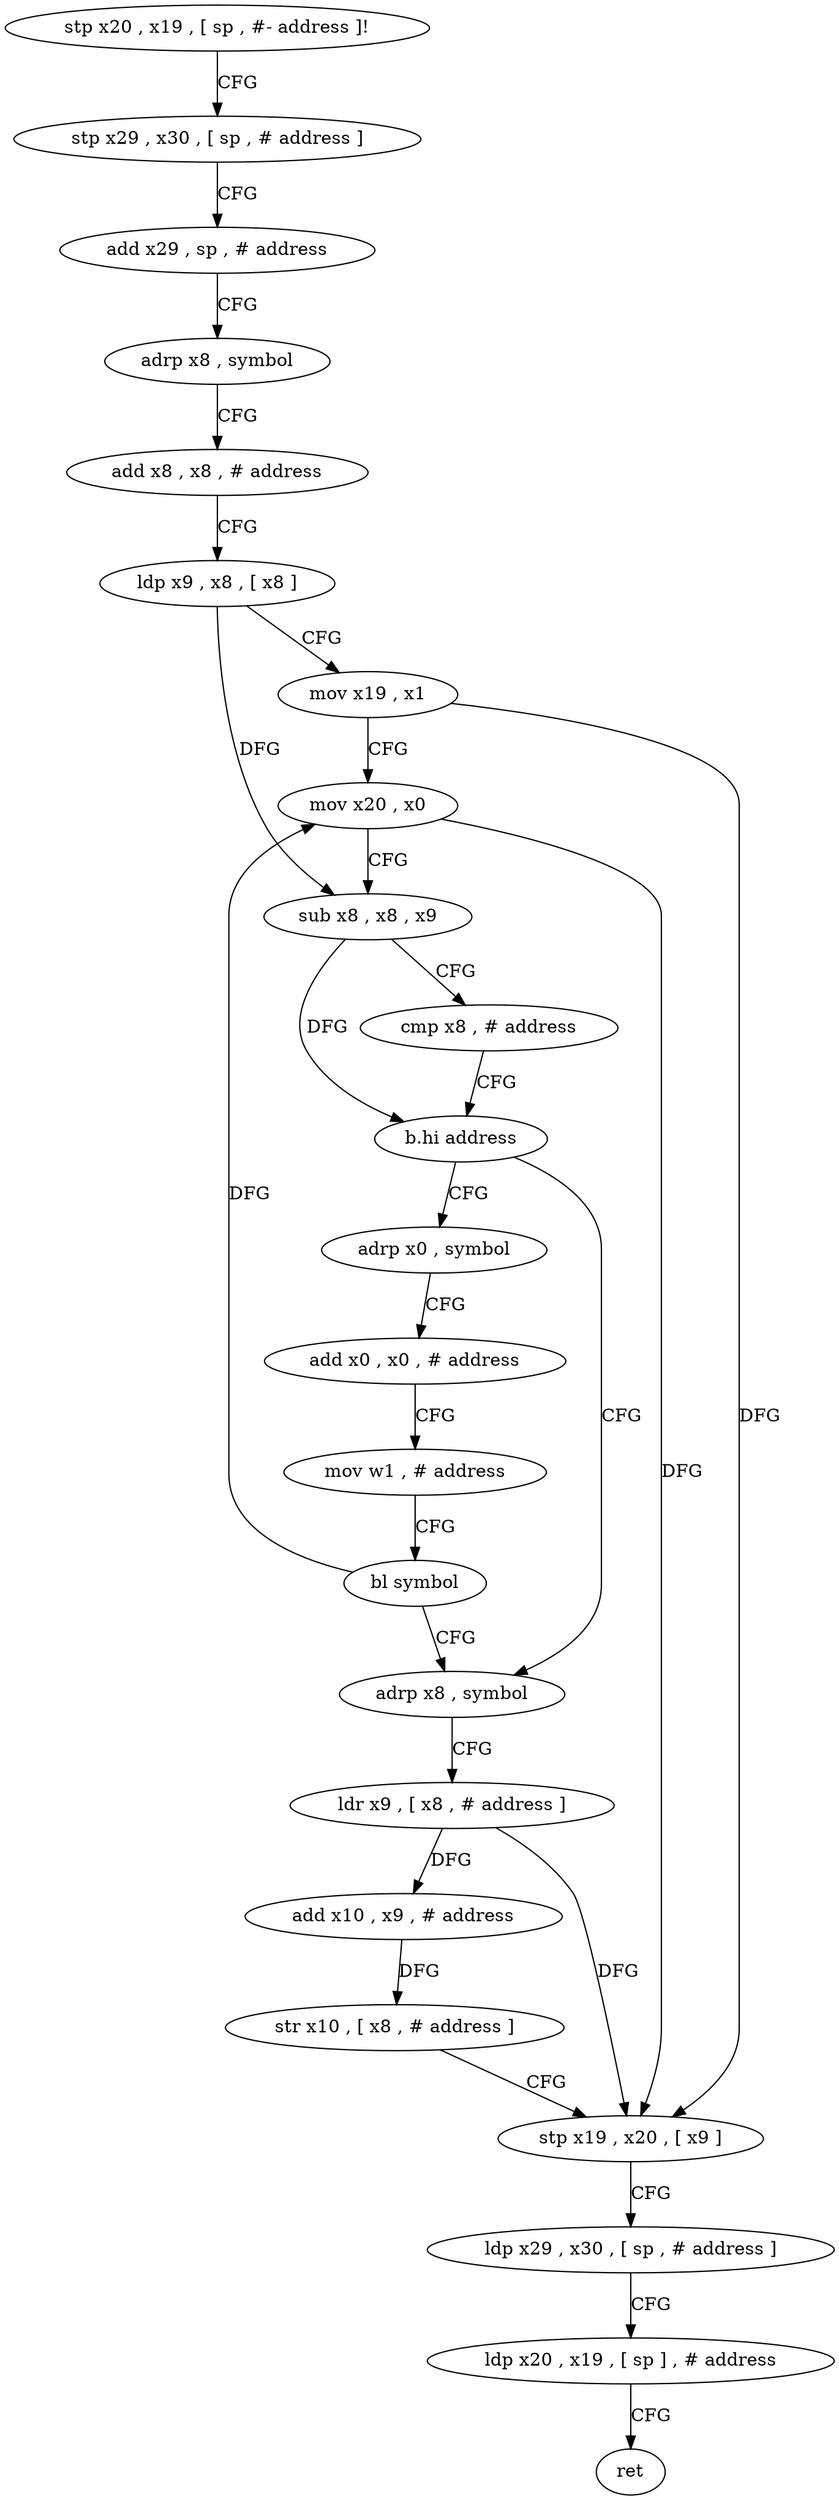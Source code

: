 digraph "func" {
"4221476" [label = "stp x20 , x19 , [ sp , #- address ]!" ]
"4221480" [label = "stp x29 , x30 , [ sp , # address ]" ]
"4221484" [label = "add x29 , sp , # address" ]
"4221488" [label = "adrp x8 , symbol" ]
"4221492" [label = "add x8 , x8 , # address" ]
"4221496" [label = "ldp x9 , x8 , [ x8 ]" ]
"4221500" [label = "mov x19 , x1" ]
"4221504" [label = "mov x20 , x0" ]
"4221508" [label = "sub x8 , x8 , x9" ]
"4221512" [label = "cmp x8 , # address" ]
"4221516" [label = "b.hi address" ]
"4221536" [label = "adrp x8 , symbol" ]
"4221520" [label = "adrp x0 , symbol" ]
"4221540" [label = "ldr x9 , [ x8 , # address ]" ]
"4221544" [label = "add x10 , x9 , # address" ]
"4221548" [label = "str x10 , [ x8 , # address ]" ]
"4221552" [label = "stp x19 , x20 , [ x9 ]" ]
"4221556" [label = "ldp x29 , x30 , [ sp , # address ]" ]
"4221560" [label = "ldp x20 , x19 , [ sp ] , # address" ]
"4221564" [label = "ret" ]
"4221524" [label = "add x0 , x0 , # address" ]
"4221528" [label = "mov w1 , # address" ]
"4221532" [label = "bl symbol" ]
"4221476" -> "4221480" [ label = "CFG" ]
"4221480" -> "4221484" [ label = "CFG" ]
"4221484" -> "4221488" [ label = "CFG" ]
"4221488" -> "4221492" [ label = "CFG" ]
"4221492" -> "4221496" [ label = "CFG" ]
"4221496" -> "4221500" [ label = "CFG" ]
"4221496" -> "4221508" [ label = "DFG" ]
"4221500" -> "4221504" [ label = "CFG" ]
"4221500" -> "4221552" [ label = "DFG" ]
"4221504" -> "4221508" [ label = "CFG" ]
"4221504" -> "4221552" [ label = "DFG" ]
"4221508" -> "4221512" [ label = "CFG" ]
"4221508" -> "4221516" [ label = "DFG" ]
"4221512" -> "4221516" [ label = "CFG" ]
"4221516" -> "4221536" [ label = "CFG" ]
"4221516" -> "4221520" [ label = "CFG" ]
"4221536" -> "4221540" [ label = "CFG" ]
"4221520" -> "4221524" [ label = "CFG" ]
"4221540" -> "4221544" [ label = "DFG" ]
"4221540" -> "4221552" [ label = "DFG" ]
"4221544" -> "4221548" [ label = "DFG" ]
"4221548" -> "4221552" [ label = "CFG" ]
"4221552" -> "4221556" [ label = "CFG" ]
"4221556" -> "4221560" [ label = "CFG" ]
"4221560" -> "4221564" [ label = "CFG" ]
"4221524" -> "4221528" [ label = "CFG" ]
"4221528" -> "4221532" [ label = "CFG" ]
"4221532" -> "4221536" [ label = "CFG" ]
"4221532" -> "4221504" [ label = "DFG" ]
}
